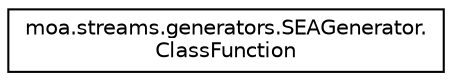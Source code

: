 digraph "Graphical Class Hierarchy"
{
 // LATEX_PDF_SIZE
  edge [fontname="Helvetica",fontsize="10",labelfontname="Helvetica",labelfontsize="10"];
  node [fontname="Helvetica",fontsize="10",shape=record];
  rankdir="LR";
  Node0 [label="moa.streams.generators.SEAGenerator.\lClassFunction",height=0.2,width=0.4,color="black", fillcolor="white", style="filled",URL="$interfacemoa_1_1streams_1_1generators_1_1_s_e_a_generator_1_1_class_function.html",tooltip=" "];
}
